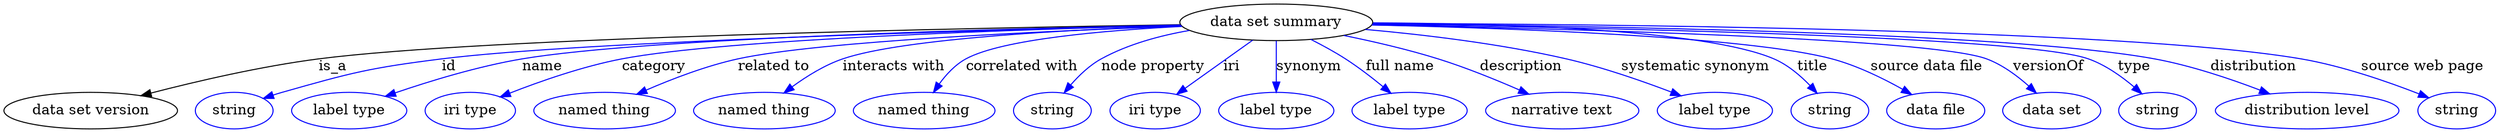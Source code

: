digraph {
	graph [bb="0,0,2011.2,123"];
	node [label="\N"];
	"data set summary"	 [height=0.5,
		label="data set summary",
		pos="1028.6,105",
		width=2.0401];
	"data set version"	 [height=0.5,
		pos="65.644,18",
		width=1.8234];
	"data set summary" -> "data set version"	 [label=is_a,
		lp="262.64,61.5",
		pos="e,106.81,32.117 955.33,103.67 788.74,100.32 385.77,90.227 251.64,69 205.04,61.625 153.39,46.917 116.37,35.184"];
	id	 [color=blue,
		height=0.5,
		label=string,
		pos="179.64,18",
		width=0.84854];
	"data set summary" -> id	 [color=blue,
		label=id,
		lp="361.14,61.5",
		pos="e,203.47,29.585 955.48,102.79 805.89,98.002 469.53,85.717 355.64,69 294.11,59.967 278.48,56.181 219.64,36 217.4,35.229 215.1,34.378 \
212.8,33.478",
		style=solid];
	name	 [color=blue,
		height=0.5,
		label="label type",
		pos="273.64,18",
		width=1.2638];
	"data set summary" -> name	 [color=blue,
		label=name,
		lp="441.14,61.5",
		pos="e,305.01,31.247 955.38,103.04 817.65,98.965 525.06,88.292 425.64,69 386.93,61.488 344.52,46.672 314.35,34.936",
		style=solid];
	category	 [color=blue,
		height=0.5,
		label="iri type",
		pos="373.64,18",
		width=1.011];
	"data set summary" -> category	 [color=blue,
		label=category,
		lp="534.14,61.5",
		pos="e,399.98,30.474 955.48,102.43 833.41,97.71 593.43,86.528 510.64,69 475.15,61.486 436.58,46.462 409.44,34.658",
		style=solid];
	"related to"	 [color=blue,
		height=0.5,
		label="named thing",
		pos="483.64,18",
		width=1.5346];
	"data set summary" -> "related to"	 [color=blue,
		label="related to",
		lp="631.64,61.5",
		pos="e,513.34,33.494 956.4,101.56 853.53,96.208 670.16,84.817 605.64,69 576.84,61.937 546.03,49.014 522.58,37.944",
		style=solid];
	"interacts with"	 [color=blue,
		height=0.5,
		label="named thing",
		pos="611.64,18",
		width=1.5346];
	"data set summary" -> "interacts with"	 [color=blue,
		label="interacts with",
		lp="728.64,61.5",
		pos="e,632.3,34.98 956.82,101.19 872.75,96.047 738.98,85.585 691.64,69 673.32,62.581 654.91,51.262 640.38,40.915",
		style=solid];
	"correlated with"	 [color=blue,
		height=0.5,
		label="named thing",
		pos="739.64,18",
		width=1.5346];
	"data set summary" -> "correlated with"	 [color=blue,
		label="correlated with",
		lp="830.64,61.5",
		pos="e,752.01,35.555 958.76,99.411 899.06,93.743 818.42,83.702 789.64,69 777.74,62.917 766.99,52.912 758.54,43.368",
		style=solid];
	"node property"	 [color=blue,
		height=0.5,
		label=string,
		pos="843.64,18",
		width=0.84854];
	"data set summary" -> "node property"	 [color=blue,
		label="node property",
		lp="931.64,61.5",
		pos="e,855.9,34.538 965.77,95.515 942.06,90.113 915.54,81.769 893.64,69 881.93,62.168 871.1,51.864 862.53,42.303",
		style=solid];
	iri	 [color=blue,
		height=0.5,
		label="iri type",
		pos="928.64,18",
		width=1.011];
	"data set summary" -> iri	 [color=blue,
		label=iri,
		lp="991.14,61.5",
		pos="e,946.83,33.824 1008.4,87.394 992.91,73.911 971.41,55.208 954.64,40.617",
		style=solid];
	synonym	 [color=blue,
		height=0.5,
		label="label type",
		pos="1028.6,18",
		width=1.2638];
	"data set summary" -> synonym	 [color=blue,
		label=synonym,
		lp="1054.1,61.5",
		pos="e,1028.6,36.003 1028.6,86.974 1028.6,75.192 1028.6,59.561 1028.6,46.158",
		style=solid];
	"full name"	 [color=blue,
		height=0.5,
		label="label type",
		pos="1137.6,18",
		width=1.2638];
	"data set summary" -> "full name"	 [color=blue,
		label="full name",
		lp="1128.1,61.5",
		pos="e,1121.3,34.882 1056.4,88.164 1065.4,82.407 1075.1,75.717 1083.6,69 1094.1,60.761 1104.9,50.884 1114,42.025",
		style=solid];
	description	 [color=blue,
		height=0.5,
		label="narrative text",
		pos="1258.6,18",
		width=1.6068];
	"data set summary" -> description	 [color=blue,
		label=description,
		lp="1223.1,61.5",
		pos="e,1230.9,34.069 1082.6,92.666 1106.3,86.585 1134.2,78.506 1158.6,69 1180.2,60.601 1203.4,49.001 1221.9,38.986",
		style=solid];
	"systematic synonym"	 [color=blue,
		height=0.5,
		label="label type",
		pos="1379.6,18",
		width=1.2638];
	"data set summary" -> "systematic synonym"	 [color=blue,
		label="systematic synonym",
		lp="1355.6,61.5",
		pos="e,1351.3,32.165 1097.5,98.545 1143.4,93.174 1204.9,83.94 1257.6,69 1286.8,60.754 1318.2,47.476 1341.9,36.535",
		style=solid];
	title	 [color=blue,
		height=0.5,
		label=string,
		pos="1473.6,18",
		width=0.84854];
	"data set summary" -> title	 [color=blue,
		label=title,
		lp="1450.6,61.5",
		pos="e,1460.2,34.355 1102,103.55 1198.2,100.73 1361,92.54 1415.6,69 1429.8,62.909 1442.9,52.032 1453.1,41.882",
		style=solid];
	"source data file"	 [color=blue,
		height=0.5,
		label="data file",
		pos="1561.6,18",
		width=1.1013];
	"data set summary" -> "source data file"	 [color=blue,
		label="source data file",
		lp="1543.6,61.5",
		pos="e,1539.5,33.134 1101.7,102.55 1207.9,98.383 1399.4,88.414 1465.6,69 1488.6,62.261 1512.4,49.674 1530.6,38.691",
		style=solid];
	versionOf	 [color=blue,
		height=0.5,
		label="data set",
		pos="1656.6,18",
		width=1.0471];
	"data set summary" -> versionOf	 [color=blue,
		label=versionOf,
		lp="1644.1,61.5",
		pos="e,1640.7,34.515 1101.7,102.67 1243.3,97.803 1545.1,85.632 1589.6,69 1605.7,63.017 1621,51.85 1633,41.488",
		style=solid];
	type	 [color=blue,
		height=0.5,
		label=string,
		pos="1742.6,18",
		width=0.84854];
	"data set summary" -> type	 [color=blue,
		label=type,
		lp="1714.6,61.5",
		pos="e,1727.5,33.822 1101.9,103.34 1259.9,99.414 1623,88.391 1675.6,69 1692.2,62.904 1708,51.235 1720.1,40.596",
		style=solid];
	distribution	 [color=blue,
		height=0.5,
		label="distribution level",
		pos="1861.6,18",
		width=1.9679];
	"data set summary" -> distribution	 [color=blue,
		label=distribution,
		lp="1811.1,61.5",
		pos="e,1829.2,34.018 1102.2,104.19 1257.2,102.01 1612.5,94.333 1730.6,69 1761.5,62.375 1794.7,49.408 1819.9,38.207",
		style=solid];
	"source web page"	 [color=blue,
		height=0.5,
		label=string,
		pos="1980.6,18",
		width=0.84854];
	"data set summary" -> "source web page"	 [color=blue,
		label="source web page",
		lp="1944.1,61.5",
		pos="e,1957.2,29.824 1102.4,104.49 1275.7,102.84 1705.3,96.063 1846.6,69 1882.6,62.122 1921.4,46.335 1948,34.134",
		style=solid];
}
